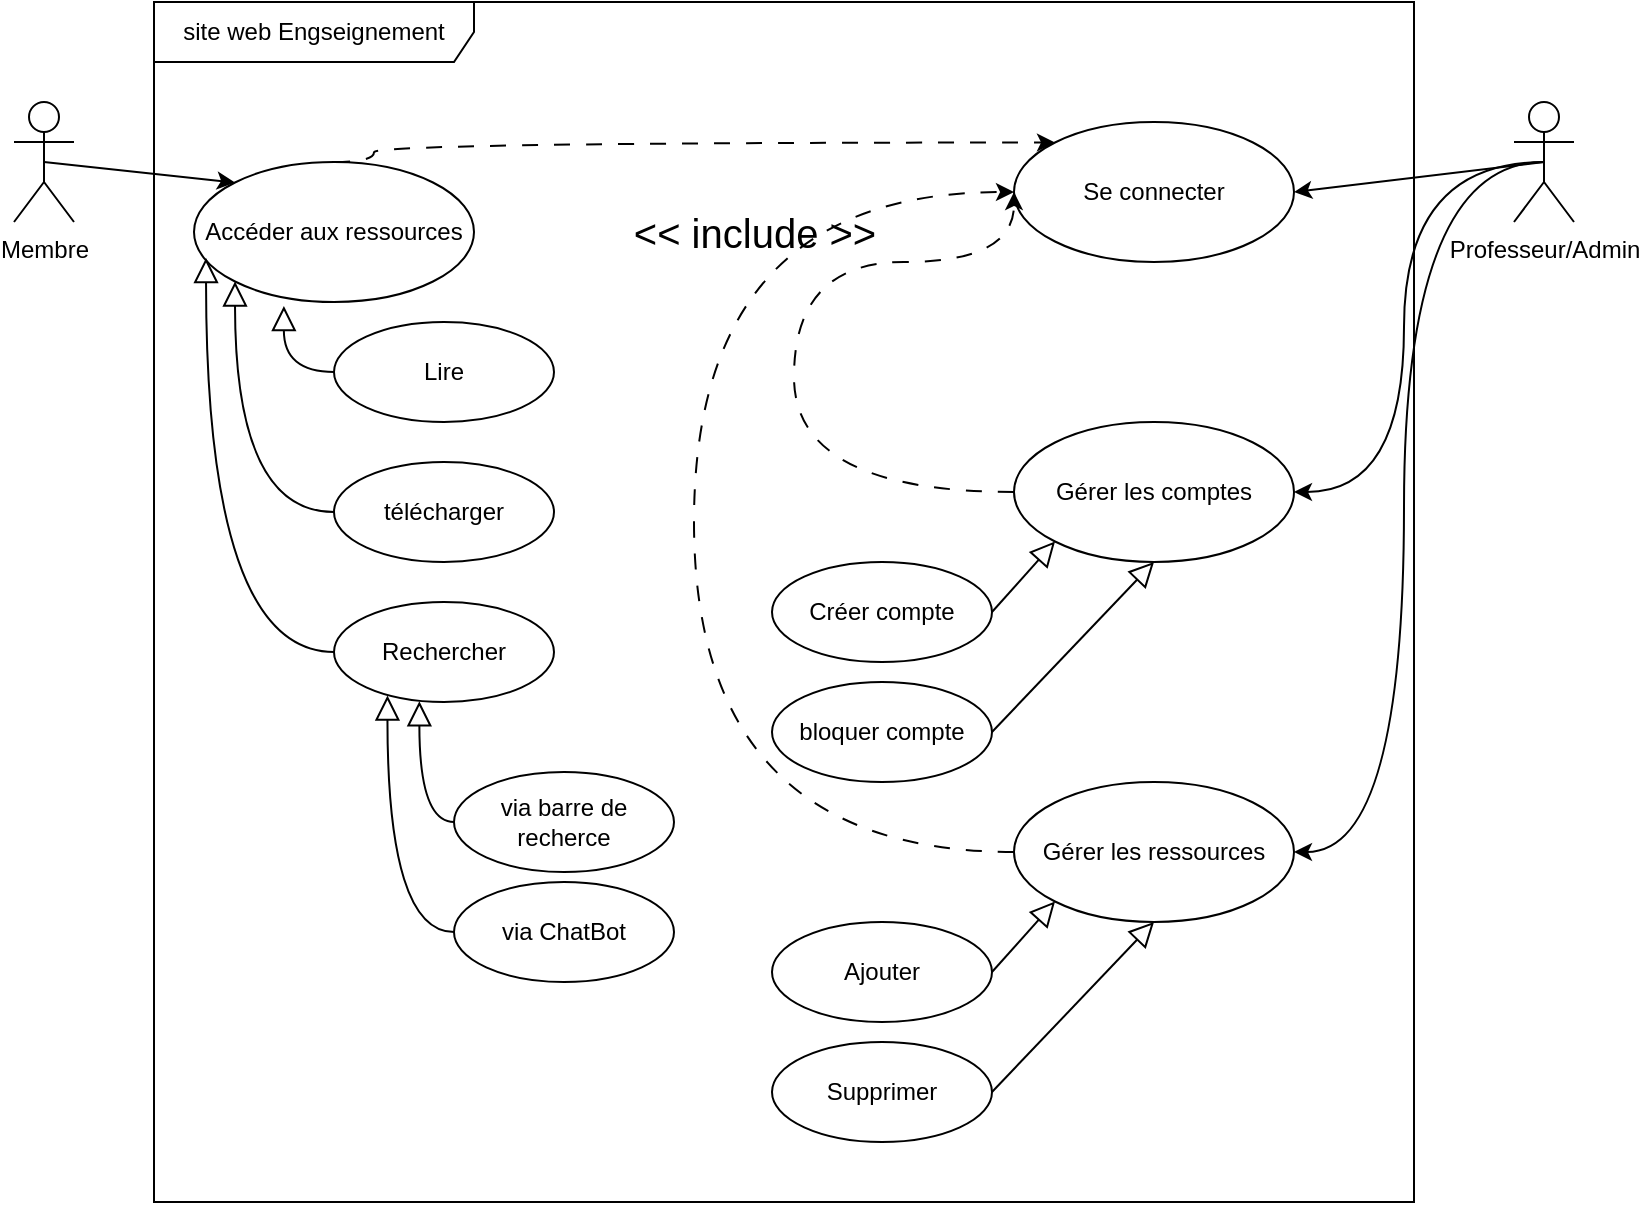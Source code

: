 <mxfile version="28.2.5">
  <diagram name="Page-1" id="Wx-5GgwkxVG2q9RuoGBQ">
    <mxGraphModel dx="1766" dy="979" grid="1" gridSize="10" guides="1" tooltips="1" connect="1" arrows="1" fold="1" page="1" pageScale="1" pageWidth="827" pageHeight="1169" math="0" shadow="0">
      <root>
        <mxCell id="0" />
        <mxCell id="1" parent="0" />
        <mxCell id="VL-BGcckwlko-flNboxZ-1" value="site web Engseignement" style="shape=umlFrame;whiteSpace=wrap;html=1;pointerEvents=0;width=160;height=30;" vertex="1" parent="1">
          <mxGeometry x="50" y="150" width="630" height="600" as="geometry" />
        </mxCell>
        <mxCell id="VL-BGcckwlko-flNboxZ-40" style="rounded=0;orthogonalLoop=1;jettySize=auto;html=1;exitX=0.5;exitY=0.5;exitDx=0;exitDy=0;exitPerimeter=0;entryX=0;entryY=0;entryDx=0;entryDy=0;" edge="1" parent="1" source="VL-BGcckwlko-flNboxZ-2" target="VL-BGcckwlko-flNboxZ-26">
          <mxGeometry relative="1" as="geometry" />
        </mxCell>
        <mxCell id="VL-BGcckwlko-flNboxZ-2" value="Membre" style="shape=umlActor;verticalLabelPosition=bottom;verticalAlign=top;html=1;" vertex="1" parent="1">
          <mxGeometry x="-20" y="200" width="30" height="60" as="geometry" />
        </mxCell>
        <mxCell id="VL-BGcckwlko-flNboxZ-17" style="rounded=0;orthogonalLoop=1;jettySize=auto;html=1;exitX=0.5;exitY=0.5;exitDx=0;exitDy=0;exitPerimeter=0;entryX=1;entryY=0.5;entryDx=0;entryDy=0;" edge="1" parent="1" source="VL-BGcckwlko-flNboxZ-3" target="VL-BGcckwlko-flNboxZ-4">
          <mxGeometry relative="1" as="geometry" />
        </mxCell>
        <mxCell id="VL-BGcckwlko-flNboxZ-18" style="rounded=0;orthogonalLoop=1;jettySize=auto;html=1;exitX=0.5;exitY=0.5;exitDx=0;exitDy=0;exitPerimeter=0;entryX=1;entryY=0.5;entryDx=0;entryDy=0;edgeStyle=orthogonalEdgeStyle;curved=1;" edge="1" parent="1" source="VL-BGcckwlko-flNboxZ-3" target="VL-BGcckwlko-flNboxZ-5">
          <mxGeometry relative="1" as="geometry" />
        </mxCell>
        <mxCell id="VL-BGcckwlko-flNboxZ-19" style="rounded=0;orthogonalLoop=1;jettySize=auto;html=1;exitX=0.5;exitY=0.5;exitDx=0;exitDy=0;exitPerimeter=0;entryX=1;entryY=0.5;entryDx=0;entryDy=0;edgeStyle=orthogonalEdgeStyle;curved=1;" edge="1" parent="1" source="VL-BGcckwlko-flNboxZ-3" target="VL-BGcckwlko-flNboxZ-12">
          <mxGeometry relative="1" as="geometry" />
        </mxCell>
        <mxCell id="VL-BGcckwlko-flNboxZ-3" value="Professeur/Admin" style="shape=umlActor;verticalLabelPosition=bottom;verticalAlign=top;html=1;" vertex="1" parent="1">
          <mxGeometry x="730" y="200" width="30" height="60" as="geometry" />
        </mxCell>
        <mxCell id="VL-BGcckwlko-flNboxZ-4" value="Se connecter" style="ellipse;whiteSpace=wrap;html=1;" vertex="1" parent="1">
          <mxGeometry x="480" y="210" width="140" height="70" as="geometry" />
        </mxCell>
        <mxCell id="VL-BGcckwlko-flNboxZ-25" style="edgeStyle=orthogonalEdgeStyle;rounded=0;orthogonalLoop=1;jettySize=auto;html=1;exitX=0;exitY=0.5;exitDx=0;exitDy=0;entryX=0;entryY=0.5;entryDx=0;entryDy=0;curved=1;dashed=1;dashPattern=8 8;" edge="1" parent="1" source="VL-BGcckwlko-flNboxZ-5" target="VL-BGcckwlko-flNboxZ-4">
          <mxGeometry relative="1" as="geometry">
            <Array as="points">
              <mxPoint x="370" y="395" />
              <mxPoint x="370" y="280" />
              <mxPoint x="480" y="280" />
            </Array>
          </mxGeometry>
        </mxCell>
        <mxCell id="VL-BGcckwlko-flNboxZ-5" value="Gérer les comptes" style="ellipse;whiteSpace=wrap;html=1;" vertex="1" parent="1">
          <mxGeometry x="480" y="360" width="140" height="70" as="geometry" />
        </mxCell>
        <mxCell id="VL-BGcckwlko-flNboxZ-6" value="Créer compte" style="ellipse;whiteSpace=wrap;html=1;" vertex="1" parent="1">
          <mxGeometry x="359" y="430" width="110" height="50" as="geometry" />
        </mxCell>
        <mxCell id="VL-BGcckwlko-flNboxZ-9" style="rounded=0;orthogonalLoop=1;jettySize=auto;html=1;exitX=1;exitY=0.5;exitDx=0;exitDy=0;entryX=0.5;entryY=1;entryDx=0;entryDy=0;endArrow=block;endFill=0;endSize=10;" edge="1" parent="1" source="VL-BGcckwlko-flNboxZ-7" target="VL-BGcckwlko-flNboxZ-5">
          <mxGeometry relative="1" as="geometry" />
        </mxCell>
        <mxCell id="VL-BGcckwlko-flNboxZ-7" value="bloquer compte" style="ellipse;whiteSpace=wrap;html=1;" vertex="1" parent="1">
          <mxGeometry x="359" y="490" width="110" height="50" as="geometry" />
        </mxCell>
        <mxCell id="VL-BGcckwlko-flNboxZ-11" style="rounded=0;orthogonalLoop=1;jettySize=auto;html=1;exitX=1;exitY=0.5;exitDx=0;exitDy=0;entryX=0;entryY=1;entryDx=0;entryDy=0;strokeColor=default;align=center;verticalAlign=middle;fontFamily=Helvetica;fontSize=11;fontColor=default;labelBackgroundColor=default;endArrow=block;endFill=0;endSize=10;" edge="1" parent="1" source="VL-BGcckwlko-flNboxZ-6" target="VL-BGcckwlko-flNboxZ-5">
          <mxGeometry relative="1" as="geometry" />
        </mxCell>
        <mxCell id="VL-BGcckwlko-flNboxZ-22" style="edgeStyle=orthogonalEdgeStyle;rounded=0;orthogonalLoop=1;jettySize=auto;html=1;exitX=0;exitY=0.5;exitDx=0;exitDy=0;entryX=0;entryY=0.5;entryDx=0;entryDy=0;curved=1;dashed=1;dashPattern=8 8;" edge="1" parent="1" source="VL-BGcckwlko-flNboxZ-12" target="VL-BGcckwlko-flNboxZ-4">
          <mxGeometry relative="1" as="geometry">
            <Array as="points">
              <mxPoint x="320" y="575" />
              <mxPoint x="320" y="245" />
            </Array>
          </mxGeometry>
        </mxCell>
        <mxCell id="VL-BGcckwlko-flNboxZ-12" value="Gérer les ressources" style="ellipse;whiteSpace=wrap;html=1;" vertex="1" parent="1">
          <mxGeometry x="480" y="540" width="140" height="70" as="geometry" />
        </mxCell>
        <mxCell id="VL-BGcckwlko-flNboxZ-16" style="rounded=0;orthogonalLoop=1;jettySize=auto;html=1;exitX=1;exitY=0.5;exitDx=0;exitDy=0;entryX=0;entryY=1;entryDx=0;entryDy=0;strokeColor=default;align=center;verticalAlign=middle;fontFamily=Helvetica;fontSize=11;fontColor=default;labelBackgroundColor=default;endArrow=block;endFill=0;endSize=10;" edge="1" parent="1" source="VL-BGcckwlko-flNboxZ-13" target="VL-BGcckwlko-flNboxZ-12">
          <mxGeometry relative="1" as="geometry" />
        </mxCell>
        <mxCell id="VL-BGcckwlko-flNboxZ-13" value="Ajouter" style="ellipse;whiteSpace=wrap;html=1;" vertex="1" parent="1">
          <mxGeometry x="359" y="610" width="110" height="50" as="geometry" />
        </mxCell>
        <mxCell id="VL-BGcckwlko-flNboxZ-15" style="rounded=0;orthogonalLoop=1;jettySize=auto;html=1;exitX=1;exitY=0.5;exitDx=0;exitDy=0;entryX=0.5;entryY=1;entryDx=0;entryDy=0;strokeColor=default;align=center;verticalAlign=middle;fontFamily=Helvetica;fontSize=11;fontColor=default;labelBackgroundColor=default;endArrow=block;endFill=0;endSize=10;" edge="1" parent="1" source="VL-BGcckwlko-flNboxZ-14" target="VL-BGcckwlko-flNboxZ-12">
          <mxGeometry relative="1" as="geometry" />
        </mxCell>
        <mxCell id="VL-BGcckwlko-flNboxZ-14" value="Supprimer" style="ellipse;whiteSpace=wrap;html=1;" vertex="1" parent="1">
          <mxGeometry x="359" y="670" width="110" height="50" as="geometry" />
        </mxCell>
        <mxCell id="VL-BGcckwlko-flNboxZ-21" value="&lt;font style=&quot;font-size: 20px;&quot;&gt;&amp;lt;&amp;lt; include &amp;gt;&amp;gt;&lt;/font&gt;" style="text;html=1;align=center;verticalAlign=middle;resizable=0;points=[];autosize=1;strokeColor=none;fillColor=none;" vertex="1" parent="1">
          <mxGeometry x="280" y="245" width="140" height="40" as="geometry" />
        </mxCell>
        <mxCell id="VL-BGcckwlko-flNboxZ-27" style="edgeStyle=orthogonalEdgeStyle;rounded=0;orthogonalLoop=1;jettySize=auto;html=1;exitX=0.5;exitY=0;exitDx=0;exitDy=0;entryX=0;entryY=0;entryDx=0;entryDy=0;curved=1;dashed=1;dashPattern=8 8;" edge="1" parent="1" source="VL-BGcckwlko-flNboxZ-26" target="VL-BGcckwlko-flNboxZ-4">
          <mxGeometry relative="1" as="geometry">
            <Array as="points">
              <mxPoint x="160" y="220" />
            </Array>
          </mxGeometry>
        </mxCell>
        <mxCell id="VL-BGcckwlko-flNboxZ-26" value="Accéder aux ressources" style="ellipse;whiteSpace=wrap;html=1;" vertex="1" parent="1">
          <mxGeometry x="70" y="230" width="140" height="70" as="geometry" />
        </mxCell>
        <mxCell id="VL-BGcckwlko-flNboxZ-28" value="Rechercher" style="ellipse;whiteSpace=wrap;html=1;" vertex="1" parent="1">
          <mxGeometry x="140" y="450" width="110" height="50" as="geometry" />
        </mxCell>
        <mxCell id="VL-BGcckwlko-flNboxZ-29" value="Lire" style="ellipse;whiteSpace=wrap;html=1;" vertex="1" parent="1">
          <mxGeometry x="140" y="310" width="110" height="50" as="geometry" />
        </mxCell>
        <mxCell id="VL-BGcckwlko-flNboxZ-32" style="edgeStyle=orthogonalEdgeStyle;rounded=0;orthogonalLoop=1;jettySize=auto;html=1;exitX=0;exitY=0.5;exitDx=0;exitDy=0;entryX=0;entryY=1;entryDx=0;entryDy=0;strokeColor=default;align=center;verticalAlign=middle;fontFamily=Helvetica;fontSize=11;fontColor=default;labelBackgroundColor=default;endArrow=block;endFill=0;endSize=10;curved=1;" edge="1" parent="1" source="VL-BGcckwlko-flNboxZ-30" target="VL-BGcckwlko-flNboxZ-26">
          <mxGeometry relative="1" as="geometry" />
        </mxCell>
        <mxCell id="VL-BGcckwlko-flNboxZ-30" value="télécharger" style="ellipse;whiteSpace=wrap;html=1;" vertex="1" parent="1">
          <mxGeometry x="140" y="380" width="110" height="50" as="geometry" />
        </mxCell>
        <mxCell id="VL-BGcckwlko-flNboxZ-31" style="edgeStyle=orthogonalEdgeStyle;rounded=0;orthogonalLoop=1;jettySize=auto;html=1;exitX=0;exitY=0.5;exitDx=0;exitDy=0;entryX=0.321;entryY=1.029;entryDx=0;entryDy=0;entryPerimeter=0;strokeColor=default;align=center;verticalAlign=middle;fontFamily=Helvetica;fontSize=11;fontColor=default;labelBackgroundColor=default;endArrow=block;endFill=0;endSize=10;curved=1;" edge="1" parent="1" source="VL-BGcckwlko-flNboxZ-29" target="VL-BGcckwlko-flNboxZ-26">
          <mxGeometry relative="1" as="geometry" />
        </mxCell>
        <mxCell id="VL-BGcckwlko-flNboxZ-33" style="edgeStyle=orthogonalEdgeStyle;rounded=0;orthogonalLoop=1;jettySize=auto;html=1;exitX=0;exitY=0.5;exitDx=0;exitDy=0;entryX=0.043;entryY=0.686;entryDx=0;entryDy=0;entryPerimeter=0;strokeColor=default;align=center;verticalAlign=middle;fontFamily=Helvetica;fontSize=11;fontColor=default;labelBackgroundColor=default;endArrow=block;endFill=0;endSize=10;curved=1;" edge="1" parent="1" source="VL-BGcckwlko-flNboxZ-28" target="VL-BGcckwlko-flNboxZ-26">
          <mxGeometry relative="1" as="geometry" />
        </mxCell>
        <mxCell id="VL-BGcckwlko-flNboxZ-39" style="edgeStyle=orthogonalEdgeStyle;rounded=0;orthogonalLoop=1;jettySize=auto;html=1;exitX=0;exitY=0.5;exitDx=0;exitDy=0;strokeColor=default;align=center;verticalAlign=middle;fontFamily=Helvetica;fontSize=11;fontColor=default;labelBackgroundColor=default;endArrow=block;endFill=0;endSize=10;curved=1;entryX=0.388;entryY=0.993;entryDx=0;entryDy=0;entryPerimeter=0;" edge="1" parent="1" source="VL-BGcckwlko-flNboxZ-36" target="VL-BGcckwlko-flNboxZ-28">
          <mxGeometry relative="1" as="geometry">
            <mxPoint x="195" y="500" as="targetPoint" />
            <Array as="points">
              <mxPoint x="183" y="560" />
            </Array>
          </mxGeometry>
        </mxCell>
        <mxCell id="VL-BGcckwlko-flNboxZ-36" value="via barre de recherce" style="ellipse;whiteSpace=wrap;html=1;" vertex="1" parent="1">
          <mxGeometry x="200" y="535" width="110" height="50" as="geometry" />
        </mxCell>
        <mxCell id="VL-BGcckwlko-flNboxZ-37" value="via ChatBot" style="ellipse;whiteSpace=wrap;html=1;" vertex="1" parent="1">
          <mxGeometry x="200" y="590" width="110" height="50" as="geometry" />
        </mxCell>
        <mxCell id="VL-BGcckwlko-flNboxZ-38" style="edgeStyle=orthogonalEdgeStyle;rounded=0;orthogonalLoop=1;jettySize=auto;html=1;exitX=0;exitY=0.5;exitDx=0;exitDy=0;strokeColor=default;align=center;verticalAlign=middle;fontFamily=Helvetica;fontSize=11;fontColor=default;labelBackgroundColor=default;endArrow=block;endFill=0;endSize=10;curved=1;entryX=0.243;entryY=0.935;entryDx=0;entryDy=0;entryPerimeter=0;" edge="1" parent="1" source="VL-BGcckwlko-flNboxZ-37" target="VL-BGcckwlko-flNboxZ-28">
          <mxGeometry relative="1" as="geometry">
            <mxPoint x="167" y="501" as="targetPoint" />
          </mxGeometry>
        </mxCell>
      </root>
    </mxGraphModel>
  </diagram>
</mxfile>
